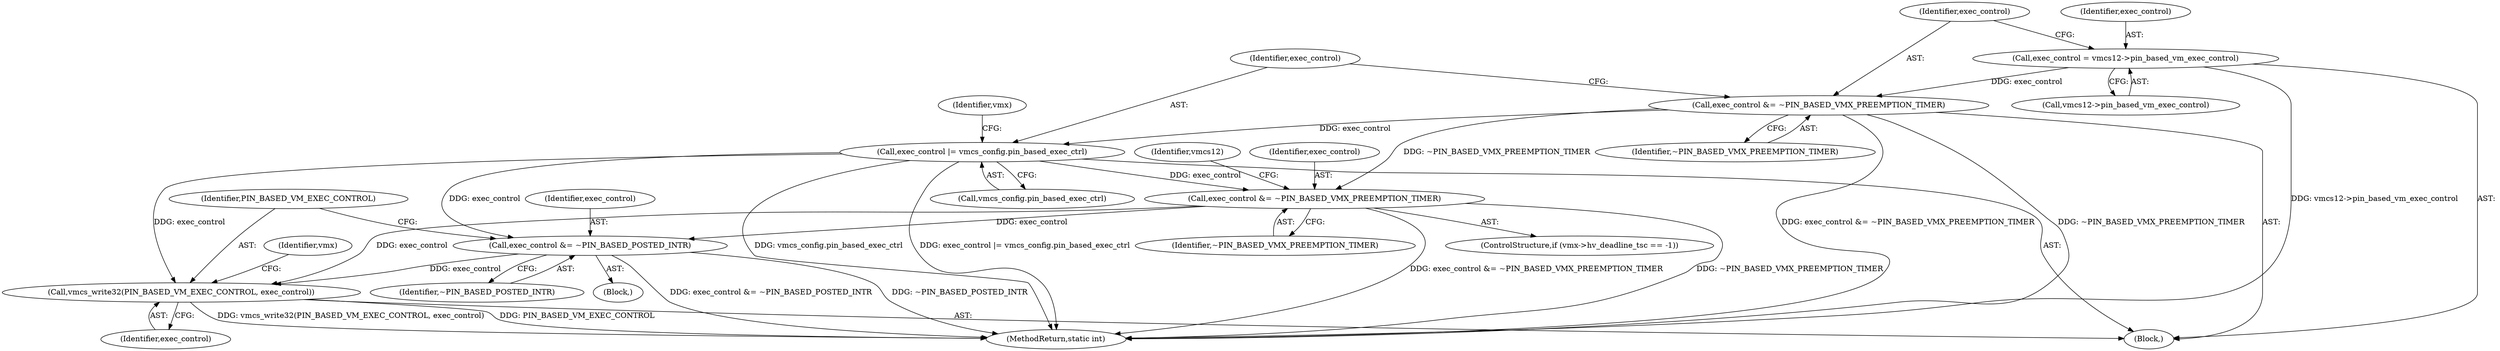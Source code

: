 digraph "0_linux_51aa68e7d57e3217192d88ce90fd5b8ef29ec94f@pointer" {
"1000424" [label="(Call,exec_control = vmcs12->pin_based_vm_exec_control)"];
"1000429" [label="(Call,exec_control &= ~PIN_BASED_VMX_PREEMPTION_TIMER)"];
"1000432" [label="(Call,exec_control |= vmcs_config.pin_based_exec_ctrl)"];
"1000444" [label="(Call,exec_control &= ~PIN_BASED_VMX_PREEMPTION_TIMER)"];
"1000472" [label="(Call,exec_control &= ~PIN_BASED_POSTED_INTR)"];
"1000475" [label="(Call,vmcs_write32(PIN_BASED_VM_EXEC_CONTROL, exec_control))"];
"1000471" [label="(Block,)"];
"1000473" [label="(Identifier,exec_control)"];
"1000474" [label="(Identifier,~PIN_BASED_POSTED_INTR)"];
"1000475" [label="(Call,vmcs_write32(PIN_BASED_VM_EXEC_CONTROL, exec_control))"];
"1000449" [label="(Identifier,vmcs12)"];
"1000424" [label="(Call,exec_control = vmcs12->pin_based_vm_exec_control)"];
"1000444" [label="(Call,exec_control &= ~PIN_BASED_VMX_PREEMPTION_TIMER)"];
"1000440" [label="(Identifier,vmx)"];
"1000126" [label="(Block,)"];
"1000481" [label="(Identifier,vmx)"];
"1001021" [label="(MethodReturn,static int)"];
"1000477" [label="(Identifier,exec_control)"];
"1000476" [label="(Identifier,PIN_BASED_VM_EXEC_CONTROL)"];
"1000437" [label="(ControlStructure,if (vmx->hv_deadline_tsc == -1))"];
"1000429" [label="(Call,exec_control &= ~PIN_BASED_VMX_PREEMPTION_TIMER)"];
"1000434" [label="(Call,vmcs_config.pin_based_exec_ctrl)"];
"1000433" [label="(Identifier,exec_control)"];
"1000431" [label="(Identifier,~PIN_BASED_VMX_PREEMPTION_TIMER)"];
"1000446" [label="(Identifier,~PIN_BASED_VMX_PREEMPTION_TIMER)"];
"1000426" [label="(Call,vmcs12->pin_based_vm_exec_control)"];
"1000445" [label="(Identifier,exec_control)"];
"1000472" [label="(Call,exec_control &= ~PIN_BASED_POSTED_INTR)"];
"1000425" [label="(Identifier,exec_control)"];
"1000432" [label="(Call,exec_control |= vmcs_config.pin_based_exec_ctrl)"];
"1000430" [label="(Identifier,exec_control)"];
"1000424" -> "1000126"  [label="AST: "];
"1000424" -> "1000426"  [label="CFG: "];
"1000425" -> "1000424"  [label="AST: "];
"1000426" -> "1000424"  [label="AST: "];
"1000430" -> "1000424"  [label="CFG: "];
"1000424" -> "1001021"  [label="DDG: vmcs12->pin_based_vm_exec_control"];
"1000424" -> "1000429"  [label="DDG: exec_control"];
"1000429" -> "1000126"  [label="AST: "];
"1000429" -> "1000431"  [label="CFG: "];
"1000430" -> "1000429"  [label="AST: "];
"1000431" -> "1000429"  [label="AST: "];
"1000433" -> "1000429"  [label="CFG: "];
"1000429" -> "1001021"  [label="DDG: ~PIN_BASED_VMX_PREEMPTION_TIMER"];
"1000429" -> "1001021"  [label="DDG: exec_control &= ~PIN_BASED_VMX_PREEMPTION_TIMER"];
"1000429" -> "1000432"  [label="DDG: exec_control"];
"1000429" -> "1000444"  [label="DDG: ~PIN_BASED_VMX_PREEMPTION_TIMER"];
"1000432" -> "1000126"  [label="AST: "];
"1000432" -> "1000434"  [label="CFG: "];
"1000433" -> "1000432"  [label="AST: "];
"1000434" -> "1000432"  [label="AST: "];
"1000440" -> "1000432"  [label="CFG: "];
"1000432" -> "1001021"  [label="DDG: vmcs_config.pin_based_exec_ctrl"];
"1000432" -> "1001021"  [label="DDG: exec_control |= vmcs_config.pin_based_exec_ctrl"];
"1000432" -> "1000444"  [label="DDG: exec_control"];
"1000432" -> "1000472"  [label="DDG: exec_control"];
"1000432" -> "1000475"  [label="DDG: exec_control"];
"1000444" -> "1000437"  [label="AST: "];
"1000444" -> "1000446"  [label="CFG: "];
"1000445" -> "1000444"  [label="AST: "];
"1000446" -> "1000444"  [label="AST: "];
"1000449" -> "1000444"  [label="CFG: "];
"1000444" -> "1001021"  [label="DDG: ~PIN_BASED_VMX_PREEMPTION_TIMER"];
"1000444" -> "1001021"  [label="DDG: exec_control &= ~PIN_BASED_VMX_PREEMPTION_TIMER"];
"1000444" -> "1000472"  [label="DDG: exec_control"];
"1000444" -> "1000475"  [label="DDG: exec_control"];
"1000472" -> "1000471"  [label="AST: "];
"1000472" -> "1000474"  [label="CFG: "];
"1000473" -> "1000472"  [label="AST: "];
"1000474" -> "1000472"  [label="AST: "];
"1000476" -> "1000472"  [label="CFG: "];
"1000472" -> "1001021"  [label="DDG: exec_control &= ~PIN_BASED_POSTED_INTR"];
"1000472" -> "1001021"  [label="DDG: ~PIN_BASED_POSTED_INTR"];
"1000472" -> "1000475"  [label="DDG: exec_control"];
"1000475" -> "1000126"  [label="AST: "];
"1000475" -> "1000477"  [label="CFG: "];
"1000476" -> "1000475"  [label="AST: "];
"1000477" -> "1000475"  [label="AST: "];
"1000481" -> "1000475"  [label="CFG: "];
"1000475" -> "1001021"  [label="DDG: PIN_BASED_VM_EXEC_CONTROL"];
"1000475" -> "1001021"  [label="DDG: vmcs_write32(PIN_BASED_VM_EXEC_CONTROL, exec_control)"];
}
